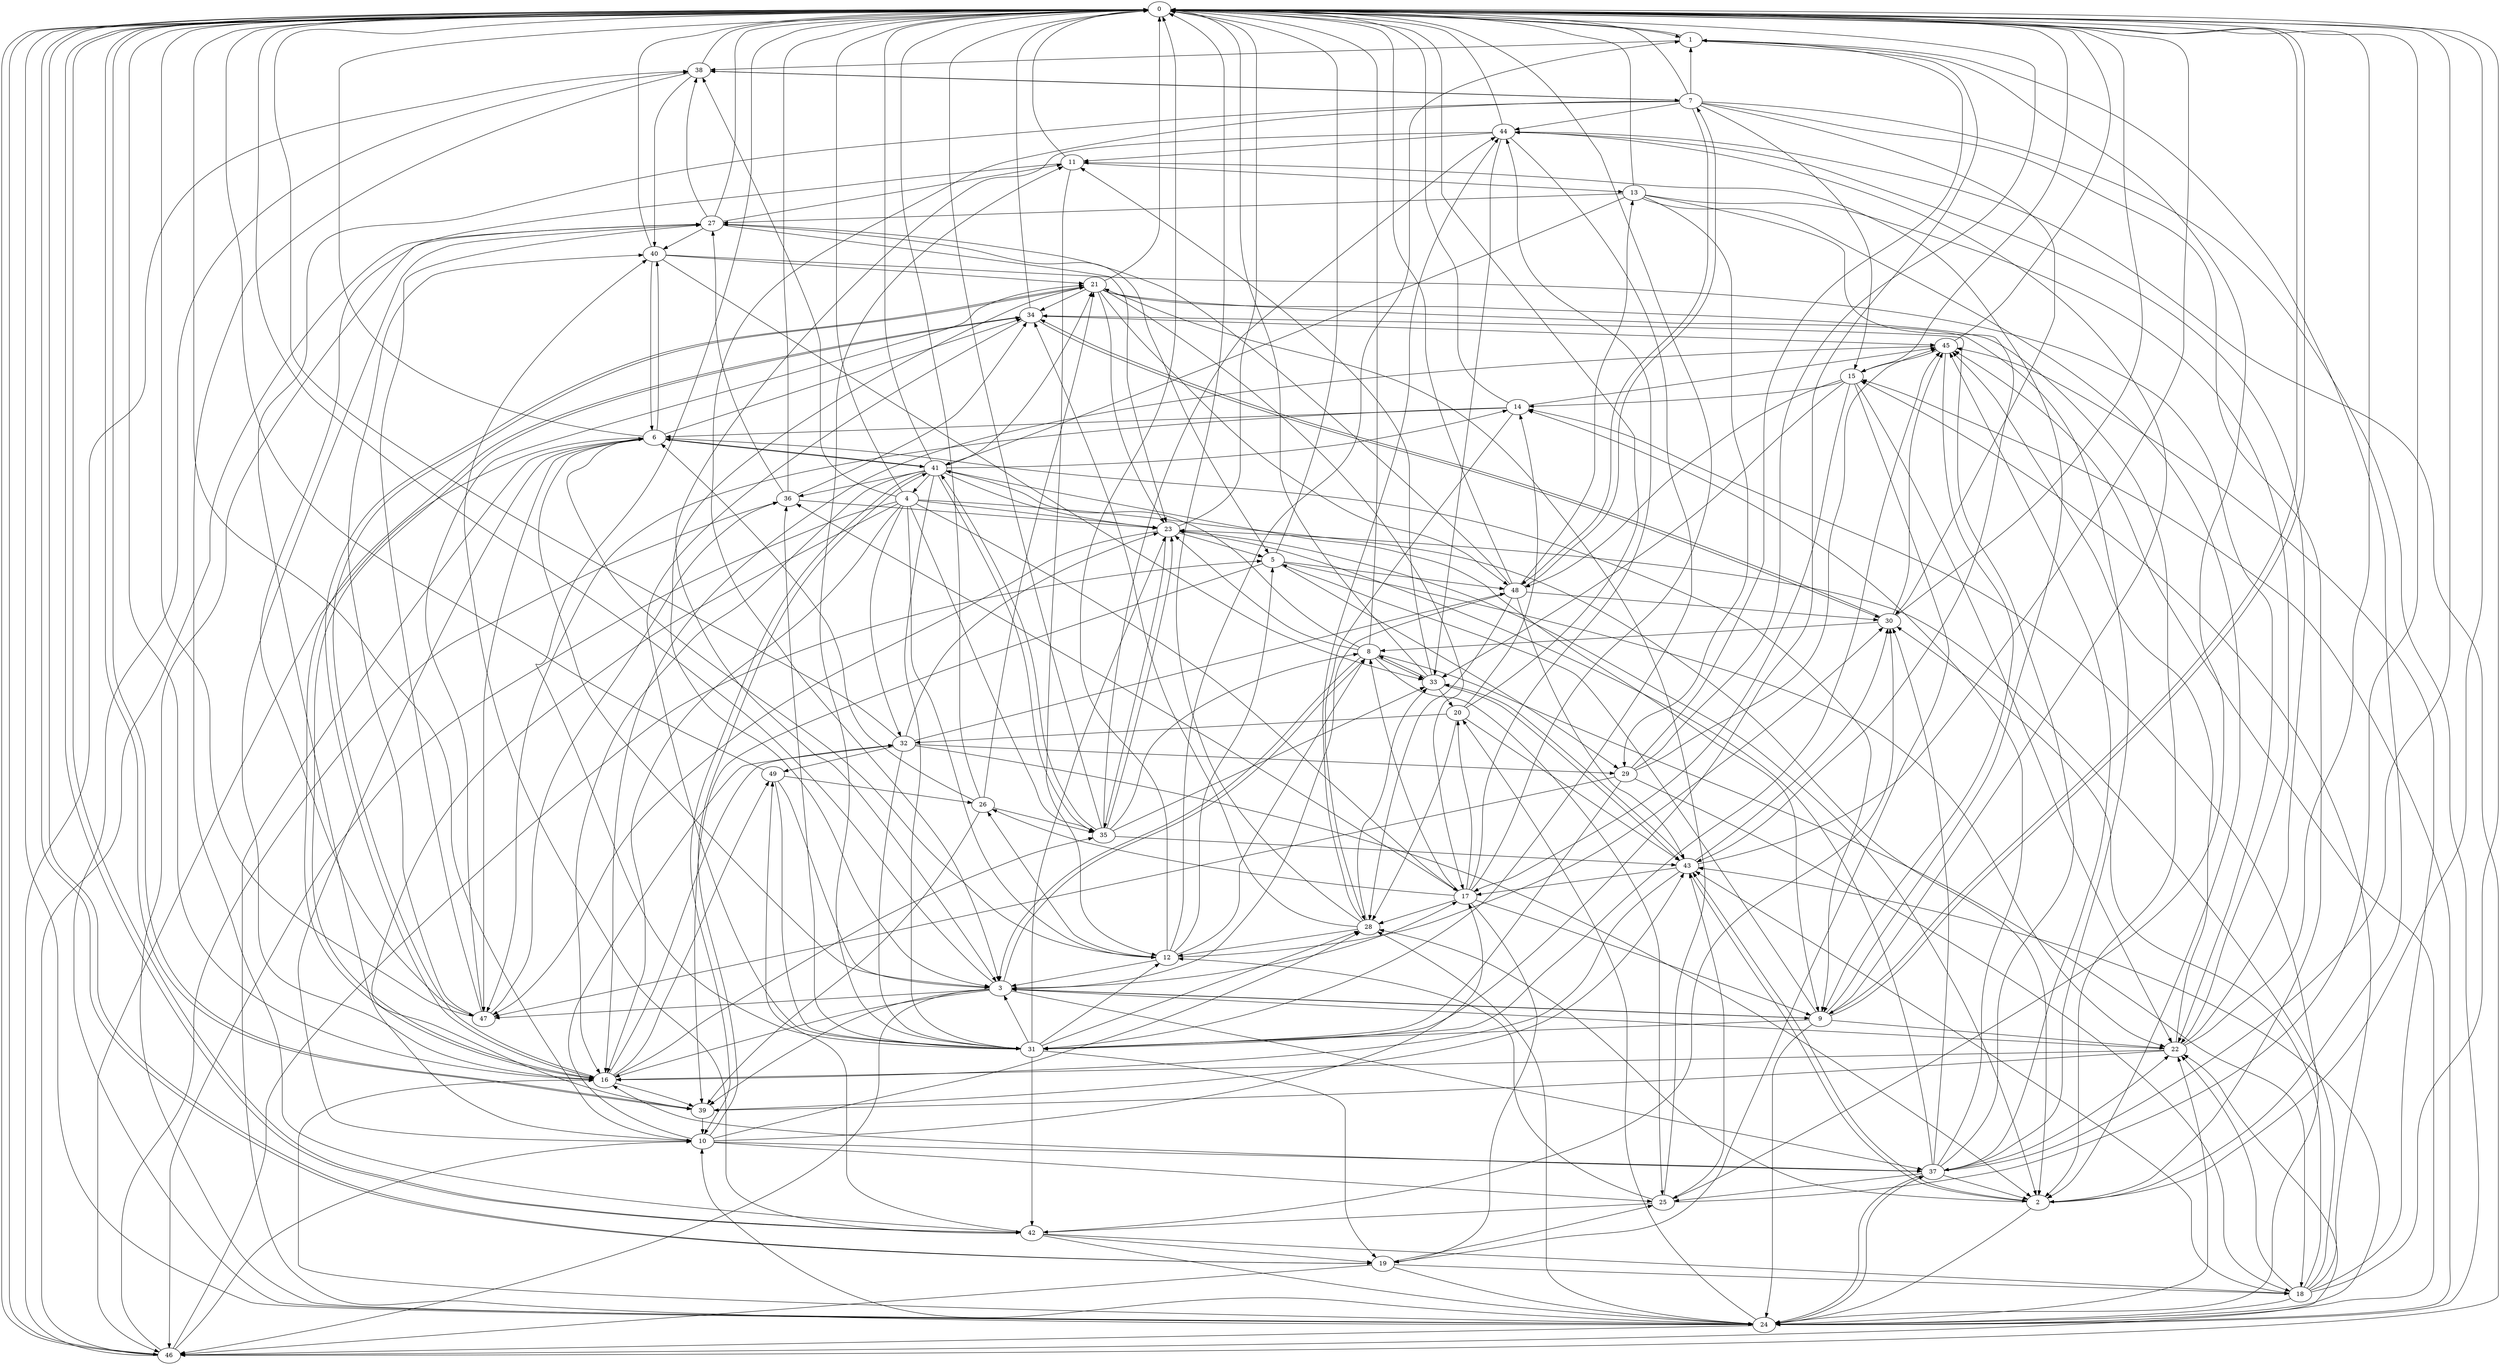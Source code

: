 strict digraph "" {
	0	 [component_delay=3];
	1	 [component_delay=3];
	0 -> 1	 [wire_delay=1];
	9	 [component_delay=3];
	0 -> 9	 [wire_delay=1];
	19	 [component_delay=3];
	0 -> 19	 [wire_delay=1];
	39	 [component_delay=3];
	0 -> 39	 [wire_delay=1];
	42	 [component_delay=3];
	0 -> 42	 [wire_delay=1];
	46	 [component_delay=3];
	0 -> 46	 [wire_delay=1];
	1 -> 0	 [wire_delay=1];
	25	 [component_delay=3];
	1 -> 25	 [wire_delay=1];
	31	 [component_delay=3];
	1 -> 31	 [wire_delay=1];
	38	 [component_delay=3];
	1 -> 38	 [wire_delay=1];
	2	 [component_delay=3];
	2 -> 0	 [wire_delay=1];
	2 -> 1	 [wire_delay=1];
	24	 [component_delay=3];
	2 -> 24	 [wire_delay=1];
	28	 [component_delay=3];
	2 -> 28	 [wire_delay=1];
	43	 [component_delay=3];
	2 -> 43	 [wire_delay=1];
	3	 [component_delay=3];
	3 -> 0	 [wire_delay=1];
	8	 [component_delay=3];
	3 -> 8	 [wire_delay=1];
	3 -> 9	 [wire_delay=1];
	16	 [component_delay=3];
	3 -> 16	 [wire_delay=1];
	17	 [component_delay=3];
	3 -> 17	 [wire_delay=1];
	37	 [component_delay=3];
	3 -> 37	 [wire_delay=1];
	3 -> 39	 [wire_delay=1];
	3 -> 46	 [wire_delay=1];
	47	 [component_delay=3];
	3 -> 47	 [wire_delay=1];
	4	 [component_delay=3];
	4 -> 0	 [wire_delay=1];
	4 -> 2	 [wire_delay=1];
	12	 [component_delay=3];
	4 -> 12	 [wire_delay=1];
	4 -> 16	 [wire_delay=1];
	4 -> 17	 [wire_delay=1];
	23	 [component_delay=3];
	4 -> 23	 [wire_delay=1];
	32	 [component_delay=3];
	4 -> 32	 [wire_delay=1];
	35	 [component_delay=3];
	4 -> 35	 [wire_delay=1];
	4 -> 38	 [wire_delay=1];
	4 -> 39	 [wire_delay=1];
	4 -> 46	 [wire_delay=1];
	5	 [component_delay=3];
	5 -> 0	 [wire_delay=1];
	22	 [component_delay=3];
	5 -> 22	 [wire_delay=1];
	29	 [component_delay=3];
	5 -> 29	 [wire_delay=1];
	5 -> 39	 [wire_delay=1];
	48	 [component_delay=3];
	5 -> 48	 [wire_delay=1];
	6	 [component_delay=3];
	6 -> 0	 [wire_delay=1];
	6 -> 3	 [wire_delay=1];
	6 -> 9	 [wire_delay=1];
	10	 [component_delay=3];
	6 -> 10	 [wire_delay=1];
	34	 [component_delay=3];
	6 -> 34	 [wire_delay=1];
	40	 [component_delay=3];
	6 -> 40	 [wire_delay=1];
	41	 [component_delay=3];
	6 -> 41	 [wire_delay=1];
	6 -> 46	 [wire_delay=1];
	6 -> 47	 [wire_delay=1];
	7	 [component_delay=3];
	7 -> 0	 [wire_delay=1];
	7 -> 1	 [wire_delay=1];
	7 -> 2	 [wire_delay=1];
	7 -> 3	 [wire_delay=1];
	7 -> 10	 [wire_delay=1];
	15	 [component_delay=3];
	7 -> 15	 [wire_delay=1];
	7 -> 24	 [wire_delay=1];
	30	 [component_delay=3];
	7 -> 30	 [wire_delay=1];
	7 -> 38	 [wire_delay=1];
	44	 [component_delay=3];
	7 -> 44	 [wire_delay=1];
	7 -> 48	 [wire_delay=1];
	8 -> 0	 [wire_delay=1];
	8 -> 3	 [wire_delay=1];
	18	 [component_delay=3];
	8 -> 18	 [wire_delay=1];
	8 -> 23	 [wire_delay=1];
	8 -> 25	 [wire_delay=1];
	33	 [component_delay=3];
	8 -> 33	 [wire_delay=1];
	8 -> 41	 [wire_delay=1];
	9 -> 0	 [wire_delay=1];
	9 -> 3	 [wire_delay=1];
	9 -> 5	 [wire_delay=1];
	11	 [component_delay=3];
	9 -> 11	 [wire_delay=1];
	9 -> 22	 [wire_delay=1];
	9 -> 24	 [wire_delay=1];
	9 -> 31	 [wire_delay=1];
	9 -> 44	 [wire_delay=1];
	10 -> 0	 [wire_delay=1];
	10 -> 17	 [wire_delay=1];
	10 -> 25	 [wire_delay=1];
	10 -> 28	 [wire_delay=1];
	10 -> 32	 [wire_delay=1];
	10 -> 37	 [wire_delay=1];
	10 -> 41	 [wire_delay=1];
	11 -> 0	 [wire_delay=1];
	11 -> 12	 [wire_delay=1];
	13	 [component_delay=3];
	11 -> 13	 [wire_delay=1];
	11 -> 47	 [wire_delay=1];
	12 -> 0	 [wire_delay=1];
	12 -> 1	 [wire_delay=1];
	12 -> 3	 [wire_delay=1];
	12 -> 5	 [wire_delay=1];
	12 -> 6	 [wire_delay=1];
	12 -> 8	 [wire_delay=1];
	26	 [component_delay=3];
	12 -> 26	 [wire_delay=1];
	12 -> 30	 [wire_delay=1];
	13 -> 0	 [wire_delay=1];
	13 -> 2	 [wire_delay=1];
	13 -> 22	 [wire_delay=1];
	27	 [component_delay=3];
	13 -> 27	 [wire_delay=1];
	13 -> 29	 [wire_delay=1];
	13 -> 41	 [wire_delay=1];
	13 -> 43	 [wire_delay=1];
	14	 [component_delay=3];
	14 -> 0	 [wire_delay=1];
	14 -> 6	 [wire_delay=1];
	14 -> 28	 [wire_delay=1];
	45	 [component_delay=3];
	14 -> 45	 [wire_delay=1];
	14 -> 47	 [wire_delay=1];
	15 -> 0	 [wire_delay=1];
	15 -> 14	 [wire_delay=1];
	15 -> 17	 [wire_delay=1];
	15 -> 19	 [wire_delay=1];
	15 -> 22	 [wire_delay=1];
	15 -> 33	 [wire_delay=1];
	15 -> 48	 [wire_delay=1];
	16 -> 0	 [wire_delay=1];
	21	 [component_delay=3];
	16 -> 21	 [wire_delay=1];
	16 -> 27	 [wire_delay=1];
	16 -> 32	 [wire_delay=1];
	16 -> 34	 [wire_delay=1];
	16 -> 35	 [wire_delay=1];
	16 -> 39	 [wire_delay=1];
	49	 [component_delay=3];
	16 -> 49	 [wire_delay=1];
	17 -> 0	 [wire_delay=1];
	17 -> 8	 [wire_delay=1];
	17 -> 9	 [wire_delay=1];
	17 -> 19	 [wire_delay=1];
	20	 [component_delay=3];
	17 -> 20	 [wire_delay=1];
	17 -> 26	 [wire_delay=1];
	17 -> 28	 [wire_delay=1];
	36	 [component_delay=3];
	17 -> 36	 [wire_delay=1];
	17 -> 44	 [wire_delay=1];
	18 -> 0	 [wire_delay=1];
	18 -> 15	 [wire_delay=1];
	18 -> 22	 [wire_delay=1];
	18 -> 23	 [wire_delay=1];
	18 -> 24	 [wire_delay=1];
	18 -> 30	 [wire_delay=1];
	18 -> 43	 [wire_delay=1];
	18 -> 45	 [wire_delay=1];
	19 -> 0	 [wire_delay=1];
	19 -> 18	 [wire_delay=1];
	19 -> 24	 [wire_delay=1];
	19 -> 25	 [wire_delay=1];
	19 -> 46	 [wire_delay=1];
	20 -> 0	 [wire_delay=1];
	20 -> 14	 [wire_delay=1];
	20 -> 28	 [wire_delay=1];
	20 -> 32	 [wire_delay=1];
	20 -> 43	 [wire_delay=1];
	21 -> 0	 [wire_delay=1];
	21 -> 2	 [wire_delay=1];
	21 -> 3	 [wire_delay=1];
	21 -> 16	 [wire_delay=1];
	21 -> 17	 [wire_delay=1];
	21 -> 23	 [wire_delay=1];
	21 -> 34	 [wire_delay=1];
	21 -> 37	 [wire_delay=1];
	21 -> 48	 [wire_delay=1];
	22 -> 0	 [wire_delay=1];
	22 -> 3	 [wire_delay=1];
	22 -> 16	 [wire_delay=1];
	22 -> 39	 [wire_delay=1];
	22 -> 44	 [wire_delay=1];
	22 -> 45	 [wire_delay=1];
	23 -> 0	 [wire_delay=1];
	23 -> 2	 [wire_delay=1];
	23 -> 5	 [wire_delay=1];
	23 -> 35	 [wire_delay=1];
	23 -> 47	 [wire_delay=1];
	24 -> 0	 [wire_delay=1];
	24 -> 6	 [wire_delay=1];
	24 -> 10	 [wire_delay=1];
	24 -> 14	 [wire_delay=1];
	24 -> 15	 [wire_delay=1];
	24 -> 16	 [wire_delay=1];
	24 -> 20	 [wire_delay=1];
	24 -> 22	 [wire_delay=1];
	24 -> 28	 [wire_delay=1];
	24 -> 37	 [wire_delay=1];
	24 -> 38	 [wire_delay=1];
	24 -> 43	 [wire_delay=1];
	24 -> 45	 [wire_delay=1];
	24 -> 46	 [wire_delay=1];
	25 -> 0	 [wire_delay=1];
	25 -> 12	 [wire_delay=1];
	25 -> 21	 [wire_delay=1];
	25 -> 42	 [wire_delay=1];
	25 -> 43	 [wire_delay=1];
	26 -> 0	 [wire_delay=1];
	26 -> 6	 [wire_delay=1];
	26 -> 21	 [wire_delay=1];
	26 -> 35	 [wire_delay=1];
	26 -> 39	 [wire_delay=1];
	27 -> 0	 [wire_delay=1];
	27 -> 5	 [wire_delay=1];
	27 -> 11	 [wire_delay=1];
	27 -> 23	 [wire_delay=1];
	27 -> 24	 [wire_delay=1];
	27 -> 38	 [wire_delay=1];
	27 -> 40	 [wire_delay=1];
	28 -> 0	 [wire_delay=1];
	28 -> 12	 [wire_delay=1];
	28 -> 33	 [wire_delay=1];
	28 -> 34	 [wire_delay=1];
	28 -> 44	 [wire_delay=1];
	29 -> 0	 [wire_delay=1];
	29 -> 1	 [wire_delay=1];
	29 -> 18	 [wire_delay=1];
	29 -> 31	 [wire_delay=1];
	29 -> 45	 [wire_delay=1];
	29 -> 47	 [wire_delay=1];
	30 -> 0	 [wire_delay=1];
	30 -> 8	 [wire_delay=1];
	30 -> 34	 [wire_delay=1];
	30 -> 45	 [wire_delay=1];
	31 -> 0	 [wire_delay=1];
	31 -> 3	 [wire_delay=1];
	31 -> 11	 [wire_delay=1];
	31 -> 12	 [wire_delay=1];
	31 -> 19	 [wire_delay=1];
	31 -> 23	 [wire_delay=1];
	31 -> 28	 [wire_delay=1];
	31 -> 36	 [wire_delay=1];
	31 -> 42	 [wire_delay=1];
	31 -> 45	 [wire_delay=1];
	32 -> 0	 [wire_delay=1];
	32 -> 2	 [wire_delay=1];
	32 -> 23	 [wire_delay=1];
	32 -> 29	 [wire_delay=1];
	32 -> 31	 [wire_delay=1];
	32 -> 48	 [wire_delay=1];
	32 -> 49	 [wire_delay=1];
	33 -> 0	 [wire_delay=1];
	33 -> 8	 [wire_delay=1];
	33 -> 11	 [wire_delay=1];
	33 -> 20	 [wire_delay=1];
	33 -> 43	 [wire_delay=1];
	34 -> 0	 [wire_delay=1];
	34 -> 16	 [wire_delay=1];
	34 -> 30	 [wire_delay=1];
	34 -> 31	 [wire_delay=1];
	34 -> 45	 [wire_delay=1];
	35 -> 0	 [wire_delay=1];
	35 -> 8	 [wire_delay=1];
	35 -> 23	 [wire_delay=1];
	35 -> 33	 [wire_delay=1];
	35 -> 41	 [wire_delay=1];
	35 -> 43	 [wire_delay=1];
	35 -> 44	 [wire_delay=1];
	36 -> 0	 [wire_delay=1];
	36 -> 23	 [wire_delay=1];
	36 -> 27	 [wire_delay=1];
	36 -> 34	 [wire_delay=1];
	37 -> 0	 [wire_delay=1];
	37 -> 2	 [wire_delay=1];
	37 -> 14	 [wire_delay=1];
	37 -> 16	 [wire_delay=1];
	37 -> 22	 [wire_delay=1];
	37 -> 23	 [wire_delay=1];
	37 -> 24	 [wire_delay=1];
	37 -> 25	 [wire_delay=1];
	37 -> 30	 [wire_delay=1];
	37 -> 34	 [wire_delay=1];
	37 -> 45	 [wire_delay=1];
	38 -> 0	 [wire_delay=1];
	38 -> 7	 [wire_delay=1];
	38 -> 40	 [wire_delay=1];
	38 -> 42	 [wire_delay=1];
	39 -> 0	 [wire_delay=1];
	39 -> 10	 [wire_delay=1];
	39 -> 43	 [wire_delay=1];
	40 -> 0	 [wire_delay=1];
	40 -> 6	 [wire_delay=1];
	40 -> 21	 [wire_delay=1];
	40 -> 22	 [wire_delay=1];
	40 -> 33	 [wire_delay=1];
	41 -> 0	 [wire_delay=1];
	41 -> 4	 [wire_delay=1];
	41 -> 6	 [wire_delay=1];
	41 -> 9	 [wire_delay=1];
	41 -> 10	 [wire_delay=1];
	41 -> 14	 [wire_delay=1];
	41 -> 16	 [wire_delay=1];
	41 -> 21	 [wire_delay=1];
	41 -> 23	 [wire_delay=1];
	41 -> 31	 [wire_delay=1];
	41 -> 35	 [wire_delay=1];
	41 -> 36	 [wire_delay=1];
	42 -> 0	 [wire_delay=1];
	42 -> 18	 [wire_delay=1];
	42 -> 19	 [wire_delay=1];
	42 -> 24	 [wire_delay=1];
	42 -> 30	 [wire_delay=1];
	42 -> 40	 [wire_delay=1];
	42 -> 49	 [wire_delay=1];
	43 -> 0	 [wire_delay=1];
	43 -> 2	 [wire_delay=1];
	43 -> 16	 [wire_delay=1];
	43 -> 17	 [wire_delay=1];
	43 -> 30	 [wire_delay=1];
	43 -> 33	 [wire_delay=1];
	44 -> 0	 [wire_delay=1];
	44 -> 3	 [wire_delay=1];
	44 -> 11	 [wire_delay=1];
	44 -> 31	 [wire_delay=1];
	44 -> 33	 [wire_delay=1];
	44 -> 46	 [wire_delay=1];
	45 -> 0	 [wire_delay=1];
	45 -> 9	 [wire_delay=1];
	45 -> 15	 [wire_delay=1];
	45 -> 16	 [wire_delay=1];
	46 -> 0	 [wire_delay=1];
	46 -> 5	 [wire_delay=1];
	46 -> 10	 [wire_delay=1];
	46 -> 22	 [wire_delay=1];
	46 -> 27	 [wire_delay=1];
	46 -> 36	 [wire_delay=1];
	46 -> 38	 [wire_delay=1];
	47 -> 0	 [wire_delay=1];
	47 -> 21	 [wire_delay=1];
	47 -> 27	 [wire_delay=1];
	47 -> 36	 [wire_delay=1];
	47 -> 40	 [wire_delay=1];
	48 -> 0	 [wire_delay=1];
	48 -> 3	 [wire_delay=1];
	48 -> 7	 [wire_delay=1];
	48 -> 13	 [wire_delay=1];
	48 -> 27	 [wire_delay=1];
	48 -> 28	 [wire_delay=1];
	48 -> 30	 [wire_delay=1];
	48 -> 43	 [wire_delay=1];
	49 -> 0	 [wire_delay=1];
	49 -> 3	 [wire_delay=1];
	49 -> 26	 [wire_delay=1];
	49 -> 31	 [wire_delay=1];
}
